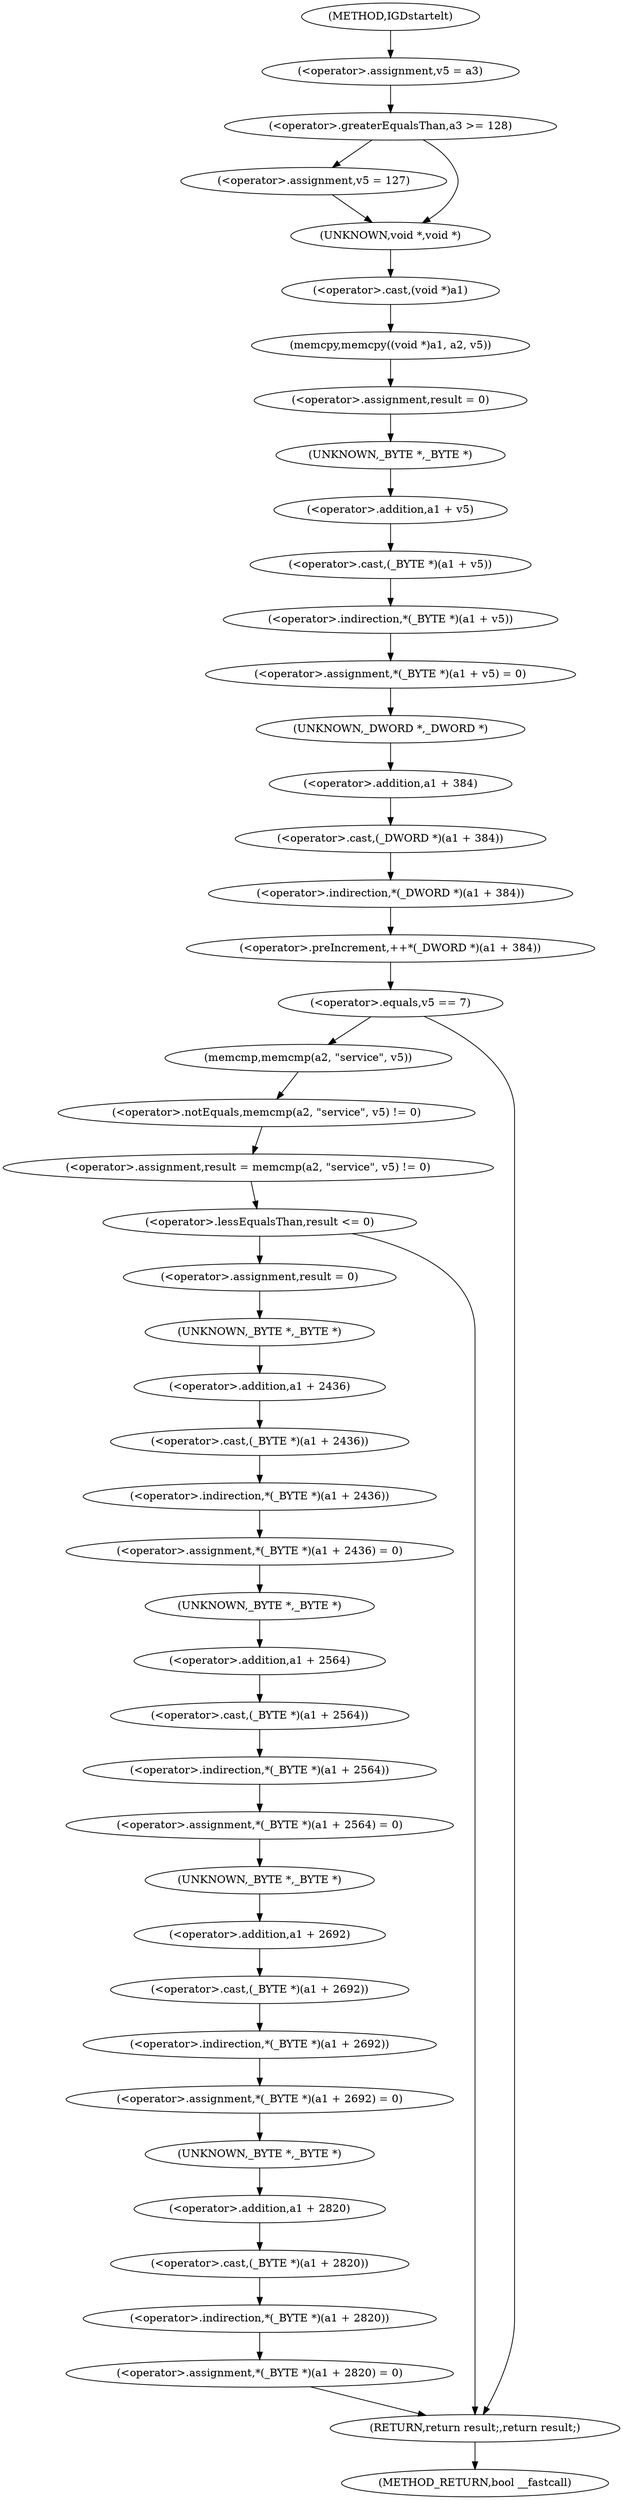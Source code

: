 digraph IGDstartelt {  
"1000110" [label = "(<operator>.assignment,v5 = a3)" ]
"1000114" [label = "(<operator>.greaterEqualsThan,a3 >= 128)" ]
"1000117" [label = "(<operator>.assignment,v5 = 127)" ]
"1000120" [label = "(memcpy,memcpy((void *)a1, a2, v5))" ]
"1000121" [label = "(<operator>.cast,(void *)a1)" ]
"1000122" [label = "(UNKNOWN,void *,void *)" ]
"1000126" [label = "(<operator>.assignment,result = 0)" ]
"1000129" [label = "(<operator>.assignment,*(_BYTE *)(a1 + v5) = 0)" ]
"1000130" [label = "(<operator>.indirection,*(_BYTE *)(a1 + v5))" ]
"1000131" [label = "(<operator>.cast,(_BYTE *)(a1 + v5))" ]
"1000132" [label = "(UNKNOWN,_BYTE *,_BYTE *)" ]
"1000133" [label = "(<operator>.addition,a1 + v5)" ]
"1000137" [label = "(<operator>.preIncrement,++*(_DWORD *)(a1 + 384))" ]
"1000138" [label = "(<operator>.indirection,*(_DWORD *)(a1 + 384))" ]
"1000139" [label = "(<operator>.cast,(_DWORD *)(a1 + 384))" ]
"1000140" [label = "(UNKNOWN,_DWORD *,_DWORD *)" ]
"1000141" [label = "(<operator>.addition,a1 + 384)" ]
"1000145" [label = "(<operator>.equals,v5 == 7)" ]
"1000149" [label = "(<operator>.assignment,result = memcmp(a2, \"service\", v5) != 0)" ]
"1000151" [label = "(<operator>.notEquals,memcmp(a2, \"service\", v5) != 0)" ]
"1000152" [label = "(memcmp,memcmp(a2, \"service\", v5))" ]
"1000158" [label = "(<operator>.lessEqualsThan,result <= 0)" ]
"1000162" [label = "(<operator>.assignment,result = 0)" ]
"1000165" [label = "(<operator>.assignment,*(_BYTE *)(a1 + 2436) = 0)" ]
"1000166" [label = "(<operator>.indirection,*(_BYTE *)(a1 + 2436))" ]
"1000167" [label = "(<operator>.cast,(_BYTE *)(a1 + 2436))" ]
"1000168" [label = "(UNKNOWN,_BYTE *,_BYTE *)" ]
"1000169" [label = "(<operator>.addition,a1 + 2436)" ]
"1000173" [label = "(<operator>.assignment,*(_BYTE *)(a1 + 2564) = 0)" ]
"1000174" [label = "(<operator>.indirection,*(_BYTE *)(a1 + 2564))" ]
"1000175" [label = "(<operator>.cast,(_BYTE *)(a1 + 2564))" ]
"1000176" [label = "(UNKNOWN,_BYTE *,_BYTE *)" ]
"1000177" [label = "(<operator>.addition,a1 + 2564)" ]
"1000181" [label = "(<operator>.assignment,*(_BYTE *)(a1 + 2692) = 0)" ]
"1000182" [label = "(<operator>.indirection,*(_BYTE *)(a1 + 2692))" ]
"1000183" [label = "(<operator>.cast,(_BYTE *)(a1 + 2692))" ]
"1000184" [label = "(UNKNOWN,_BYTE *,_BYTE *)" ]
"1000185" [label = "(<operator>.addition,a1 + 2692)" ]
"1000189" [label = "(<operator>.assignment,*(_BYTE *)(a1 + 2820) = 0)" ]
"1000190" [label = "(<operator>.indirection,*(_BYTE *)(a1 + 2820))" ]
"1000191" [label = "(<operator>.cast,(_BYTE *)(a1 + 2820))" ]
"1000192" [label = "(UNKNOWN,_BYTE *,_BYTE *)" ]
"1000193" [label = "(<operator>.addition,a1 + 2820)" ]
"1000197" [label = "(RETURN,return result;,return result;)" ]
"1000103" [label = "(METHOD,IGDstartelt)" ]
"1000199" [label = "(METHOD_RETURN,bool __fastcall)" ]
  "1000110" -> "1000114" 
  "1000114" -> "1000122" 
  "1000114" -> "1000117" 
  "1000117" -> "1000122" 
  "1000120" -> "1000126" 
  "1000121" -> "1000120" 
  "1000122" -> "1000121" 
  "1000126" -> "1000132" 
  "1000129" -> "1000140" 
  "1000130" -> "1000129" 
  "1000131" -> "1000130" 
  "1000132" -> "1000133" 
  "1000133" -> "1000131" 
  "1000137" -> "1000145" 
  "1000138" -> "1000137" 
  "1000139" -> "1000138" 
  "1000140" -> "1000141" 
  "1000141" -> "1000139" 
  "1000145" -> "1000152" 
  "1000145" -> "1000197" 
  "1000149" -> "1000158" 
  "1000151" -> "1000149" 
  "1000152" -> "1000151" 
  "1000158" -> "1000162" 
  "1000158" -> "1000197" 
  "1000162" -> "1000168" 
  "1000165" -> "1000176" 
  "1000166" -> "1000165" 
  "1000167" -> "1000166" 
  "1000168" -> "1000169" 
  "1000169" -> "1000167" 
  "1000173" -> "1000184" 
  "1000174" -> "1000173" 
  "1000175" -> "1000174" 
  "1000176" -> "1000177" 
  "1000177" -> "1000175" 
  "1000181" -> "1000192" 
  "1000182" -> "1000181" 
  "1000183" -> "1000182" 
  "1000184" -> "1000185" 
  "1000185" -> "1000183" 
  "1000189" -> "1000197" 
  "1000190" -> "1000189" 
  "1000191" -> "1000190" 
  "1000192" -> "1000193" 
  "1000193" -> "1000191" 
  "1000197" -> "1000199" 
  "1000103" -> "1000110" 
}
